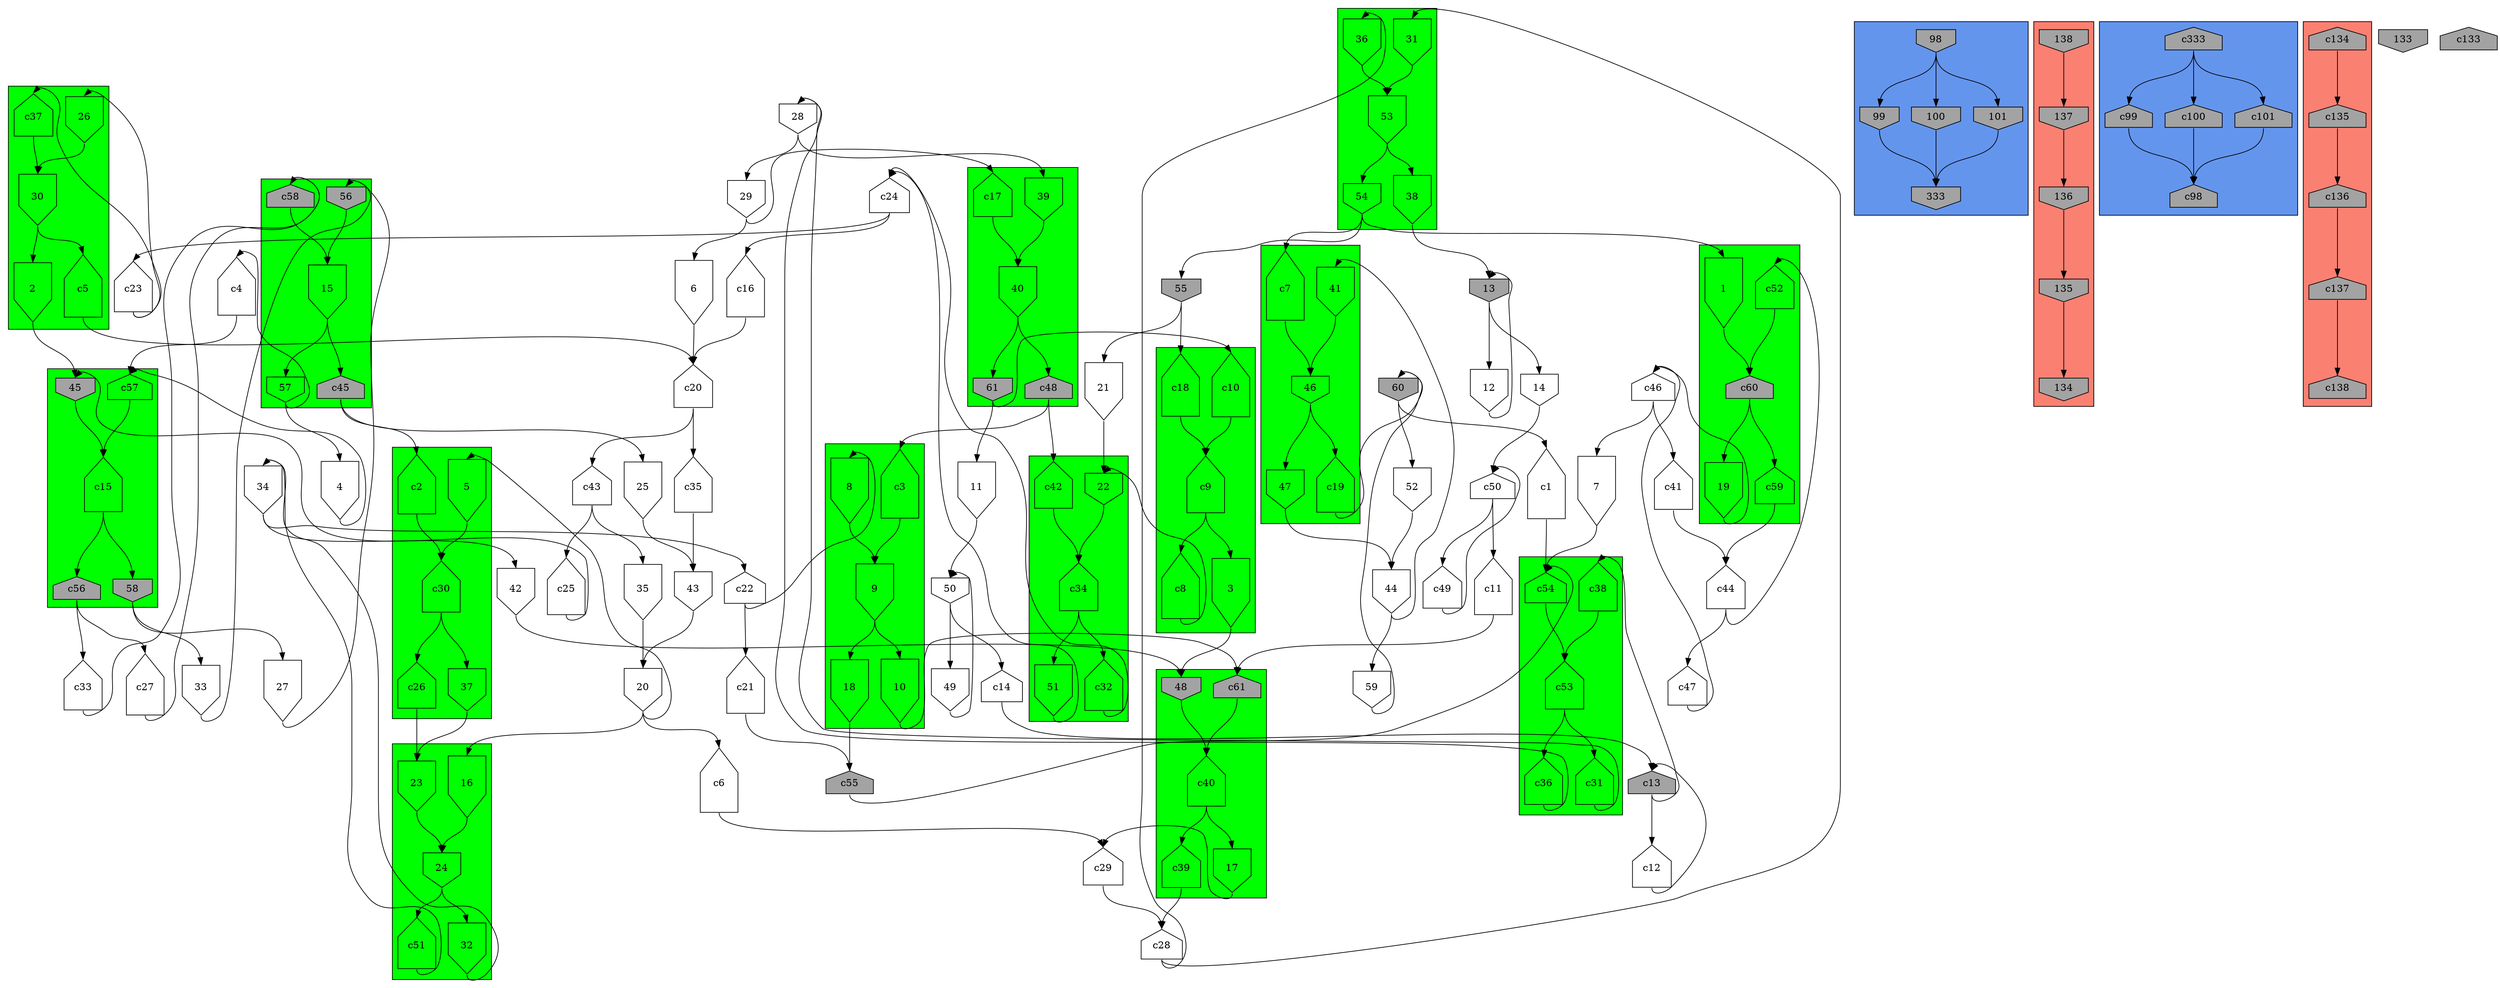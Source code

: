 digraph asm {
	size="200,200";
	node [];
	edge [headport=n,tailport=s];
	c46 [height=0.591173,shape=house];
	7 [height=1.53312,shape=invhouse];
	28 [height=0.650038,shape=invhouse];
	29 [height=0.813086,shape=invhouse];
	6 [height=1.41186,shape=invhouse];
	c20 [height=0.94851,shape=house];
	c43 [height=0.855102,shape=house];
	c25 [height=1.24779,shape=house];
	c27 [height=1.3505,shape=house];
	34 [height=1.06018,shape=invhouse];
	c22 [height=0.69074,shape=house];
	c29 [height=0.813086,shape=house];
	c28 [height=0.650038,shape=house];
	13 [height=0.5,shape=invhouse,style=filled,fillcolor=gray64];
	12 [height=0.926284,shape=invhouse];
	14 [height=0.69074,shape=invhouse];
	c50 [height=0.548662,shape=house];
	c11 [height=1.25297,shape=house];
	c49 [height=0.924005,shape=house];
	60 [height=0.5,shape=invhouse,style=filled,fillcolor=gray64];
	c1 [height=1.53571,shape=house];
	52 [height=0.962096,shape=invhouse];
	44 [height=0.960494,shape=invhouse];
	59 [height=0.806545,shape=invhouse];
	55 [height=0.5,shape=invhouse,style=filled,fillcolor=gray64];
	42 [height=1.02394,shape=invhouse];
	c24 [height=0.75701,shape=house];
	c16 [height=1.36619,shape=house];
	c23 [height=1.11484,shape=house];
	11 [height=1.25297,shape=invhouse];
	50 [height=0.548662,shape=invhouse];
	c14 [height=0.69074,shape=house];
	c13 [height=0.5,shape=house,style=filled,fillcolor=gray64];
	c12 [height=0.926284,shape=house];
	49 [height=0.924005,shape=invhouse];
	21 [height=1.26311,shape=invhouse];
	c6 [height=1.41186,shape=house];
	20 [height=0.94851,shape=invhouse];
	43 [height=0.855102,shape=invhouse];
	25 [height=1.24779,shape=invhouse];
	c35 [height=1.21925,shape=house];
	35 [height=1.21925,shape=invhouse];
	c55 [height=0.5,shape=house,style=filled,fillcolor=gray64];
	c21 [height=1.26311,shape=house];
	c4 [height=1.27962,shape=house];
	4 [height=1.27962,shape=invhouse];
	27 [height=1.3505,shape=invhouse];
	33 [height=1.09576,shape=invhouse];
	c33 [height=1.09576,shape=house];
	c41 [height=1.07945,shape=house];
	c44 [height=0.960494,shape=house];
	c47 [height=0.863528,shape=house];
subgraph cluster_R1_c52_c60_19_c59 {
	1 [height=1.53571,shape=invhouse];
	c52 [height=0.962096,shape=house];
	c60 [height=0.5,shape=house,style=filled,fillcolor=gray64];
	19 [height=1.22702,shape=invhouse];
	c59 [height=0.806545,shape=house];
	style=filled;
	fillcolor=green;
}
subgraph cluster_Rc38_c54_c53_c31_c36 {
	c38 [height=1.07512,shape=house];
	c54 [height=0.671971,shape=house];
	c53 [height=1.05544,shape=house];
	c31 [height=1.02562,shape=house];
	c36 [height=1.02562,shape=house];
	style=filled;
	fillcolor=green;
}
subgraph cluster_R45_c57_c15_c56_58 {
	45 [height=0.5,shape=invhouse,style=filled,fillcolor=gray64];
	c57 [height=0.548662,shape=house];
	c15 [height=1.20017,shape=house];
	c56 [height=0.5,shape=house,style=filled,fillcolor=gray64];
	58 [height=0.5,shape=invhouse,style=filled,fillcolor=gray64];
	style=filled;
	fillcolor=green;
}
subgraph cluster_R56_c58_15_c45_57 {
	56 [height=0.5,shape=invhouse,style=filled,fillcolor=gray64];
	c58 [height=0.5,shape=house,style=filled,fillcolor=gray64];
	15 [height=1.20017,shape=invhouse];
	c45 [height=0.5,shape=house,style=filled,fillcolor=gray64];
	57 [height=0.548662,shape=invhouse];
	style=filled;
	fillcolor=green;
}
subgraph cluster_Rc2_5_c30_c26_37 {
	c2 [height=1.30447,shape=house];
	5 [height=1.37412,shape=invhouse];
	c30 [height=1.12333,shape=house];
	c26 [height=1.0169,shape=house];
	37 [height=0.926284,shape=invhouse];
	style=filled;
	fillcolor=green;
}
subgraph cluster_R16_23_24_c51_32 {
	16 [height=1.36619,shape=invhouse];
	23 [height=1.11484,shape=invhouse];
	24 [height=0.75701,shape=invhouse];
	c51 [height=1.12894,shape=house];
	32 [height=1.12894,shape=invhouse];
	style=filled;
	fillcolor=green;
}
subgraph cluster_Rc3_8_9_10_18 {
	c3 [height=1.50842,shape=house];
	8 [height=1.44911,shape=invhouse];
	9 [height=1.24568,shape=invhouse];
	10 [height=1.40853,shape=invhouse];
	18 [height=1.37128,shape=invhouse];
	style=filled;
	fillcolor=green;
}
subgraph cluster_R48_c61_c40_17_c39 {
	48 [height=0.5,shape=invhouse,style=filled,fillcolor=gray64];
	c61 [height=0.5,shape=house,style=filled,fillcolor=gray64];
	c40 [height=1.11484,shape=house];
	17 [height=0.960494,shape=invhouse];
	c39 [height=0.938996,shape=house];
	style=filled;
	fillcolor=green;
}
subgraph cluster_R31_36_53_38_54 {
	31 [height=1.02562,shape=invhouse];
	36 [height=1.02562,shape=invhouse];
	53 [height=1.05544,shape=invhouse];
	38 [height=1.07512,shape=invhouse];
	54 [height=0.671971,shape=invhouse];
	style=filled;
	fillcolor=green;
}
subgraph cluster_Rc7_41_46_c19_47 {
	c7 [height=1.53312,shape=house];
	41 [height=1.07945,shape=invhouse];
	46 [height=0.591173,shape=invhouse];
	c19 [height=1.22702,shape=house];
	47 [height=0.863528,shape=invhouse];
	style=filled;
	fillcolor=green;
}
subgraph cluster_Rc10_c18_c9_3_c8 {
	c10 [height=1.40853,shape=house];
	c18 [height=1.37128,shape=house];
	c9 [height=1.24568,shape=house];
	3 [height=1.50842,shape=invhouse];
	c8 [height=1.44911,shape=house];
	style=filled;
	fillcolor=green;
}
subgraph cluster_R22_c42_c34_c32_51 {
	22 [height=0.69074,shape=invhouse];
	c42 [height=1.02394,shape=house];
	c34 [height=1.06018,shape=house];
	c32 [height=1.12894,shape=house];
	51 [height=1.12894,shape=invhouse];
	style=filled;
	fillcolor=green;
}
subgraph cluster_R26_c37_30_2_c5 {
	26 [height=1.0169,shape=invhouse];
	c37 [height=0.926284,shape=house];
	30 [height=1.12333,shape=invhouse];
	2 [height=1.30447,shape=invhouse];
	c5 [height=1.37412,shape=house];
	style=filled;
	fillcolor=green;
}
subgraph cluster_Rc17_39_40_c48_61 {
	c17 [height=0.960494,shape=house];
	39 [height=0.938996,shape=invhouse];
	40 [height=1.11484,shape=invhouse];
	c48 [height=0.5,shape=house,style=filled,fillcolor=gray64];
	61 [height=0.5,shape=invhouse,style=filled,fillcolor=gray64];
	style=filled;
	fillcolor=green;
}
subgraph cluster_B98_99_100_101_333 {
	98 [height=0.5,shape=invhouse,style=filled,fillcolor=gray64];
	99 [height=0.5,shape=invhouse,style=filled,fillcolor=gray64];
	100 [height=0.5,shape=invhouse,style=filled,fillcolor=gray64];
	101 [height=0.5,shape=invhouse,style=filled,fillcolor=gray64];
	333 [height=0.5,shape=invhouse,style=filled,fillcolor=gray64];
	style=filled;
	fillcolor=cornflowerblue;
}
subgraph cluster_C138_137_136_135_134 {
	138 [height=0.5,shape=invhouse,style=filled,fillcolor=gray64];
	137 [height=0.5,shape=invhouse,style=filled,fillcolor=gray64];
	136 [height=0.5,shape=invhouse,style=filled,fillcolor=gray64];
	135 [height=0.5,shape=invhouse,style=filled,fillcolor=gray64];
	134 [height=0.5,shape=invhouse,style=filled,fillcolor=gray64];
	style=filled;
	fillcolor=salmon;
}
subgraph cluster_Bc333_c99_c100_c101_c98 {
	c333 [height=0.5,shape=house,style=filled,fillcolor=gray64];
	c99 [height=0.5,shape=house,style=filled,fillcolor=gray64];
	c100 [height=0.5,shape=house,style=filled,fillcolor=gray64];
	c101 [height=0.5,shape=house,style=filled,fillcolor=gray64];
	c98 [height=0.5,shape=house,style=filled,fillcolor=gray64];
	style=filled;
	fillcolor=cornflowerblue;
}
subgraph cluster_Cc134_c135_c136_c137_c138 {
	c134 [height=0.5,shape=house,style=filled,fillcolor=gray64];
	c135 [height=0.5,shape=house,style=filled,fillcolor=gray64];
	c136 [height=0.5,shape=house,style=filled,fillcolor=gray64];
	c137 [height=0.5,shape=house,style=filled,fillcolor=gray64];
	c138 [height=0.5,shape=house,style=filled,fillcolor=gray64];
	style=filled;
	fillcolor=salmon;
}
	133 [height=0.5,shape=invhouse,style=filled,fillcolor=gray64];
	c133 [height=0.5,shape=house,style=filled,fillcolor=gray64];
	1 -> c60
	c60 -> 19
	c60 -> c59
	19 -> c46
	c46 -> 7
	c46 -> c41
	7 -> c54
	c54 -> c53
	c53 -> c31
	c53 -> c36
	c31 -> 28
	28 -> 29
	28 -> 39
	29 -> 6
	29 -> c17
	6 -> c20
	c20 -> c43
	c20 -> c35
	c43 -> c25
	c43 -> 35
	c25 -> 45
	45 -> c15
	c15 -> c56
	c15 -> 58
	c56 -> c27
	c56 -> c33
	c27 -> c58
	c58 -> 15
	15 -> c45
	15 -> 57
	c45 -> c2
	c45 -> 25
	c2 -> c30
	c30 -> c26
	c30 -> 37
	c26 -> 23
	23 -> 24
	24 -> c51
	24 -> 32
	c51 -> 34
	34 -> c22
	34 -> 42
	c22 -> 8
	c22 -> c21
	8 -> 9
	9 -> 10
	9 -> 18
	10 -> c61
	c61 -> c40
	c40 -> 17
	c40 -> c39
	17 -> c29
	c29 -> c28
	c28 -> 31
	c28 -> 36
	31 -> 53
	53 -> 38
	53 -> 54
	38 -> 13
	13 -> 12
	13 -> 14
	12 -> 13
	14 -> c50
	c50 -> c11
	c50 -> c49
	c11 -> c61
	c49 -> c50
	54 -> 1
	54 -> c7
	54 -> 55
	c7 -> 46
	46 -> c19
	46 -> 47
	c19 -> 60
	60 -> c1
	60 -> 52
	c1 -> c54
	52 -> 44
	44 -> 41
	44 -> 59
	41 -> 46
	59 -> 60
	47 -> 44
	55 -> c18
	55 -> 21
	c18 -> c9
	c9 -> 3
	c9 -> c8
	3 -> 48
	48 -> c40
	42 -> 48
	c8 -> 22
	22 -> c34
	c34 -> c32
	c34 -> 51
	c32 -> c24
	c24 -> c16
	c24 -> c23
	c16 -> c20
	c23 -> c37
	c23 -> 26
	c37 -> 30
	30 -> 2
	30 -> c5
	2 -> 45
	c5 -> c20
	26 -> 30
	51 -> c24
	c42 -> c34
	c48 -> c3
	c48 -> c42
	c3 -> 9
	40 -> c48
	40 -> 61
	61 -> c10
	61 -> 11
	c10 -> c9
	11 -> 50
	50 -> c14
	50 -> 49
	c14 -> c13
	c13 -> c12
	c13 -> c38
	c12 -> c13
	c38 -> c53
	49 -> 50
	c17 -> 40
	39 -> 40
	21 -> 22
	36 -> 53
	c39 -> c28
	c6 -> c29
	20 -> 5
	20 -> c6
	20 -> 16
	5 -> c30
	16 -> 24
	43 -> 20
	25 -> 43
	c35 -> 43
	35 -> 20
	18 -> c55
	c55 -> c54
	c21 -> c55
	32 -> 34
	37 -> 23
	57 -> c4
	57 -> 4
	c4 -> c57
	c57 -> c15
	4 -> c57
	56 -> 15
	27 -> 56
	58 -> 27
	58 -> 33
	33 -> 56
	c33 -> c58
	c36 -> 28
	c41 -> c44
	c44 -> c52
	c44 -> c47
	c52 -> c60
	c47 -> c46
	c59 -> c44
	98 -> 99
	98 -> 100
	98 -> 101
	99 -> 333
	100 -> 333
	101 -> 333
	138 -> 137
	137 -> 136
	136 -> 135
	135 -> 134
	c333 -> c99
	c333 -> c100
	c333 -> c101
	c99 -> c98
	c100 -> c98
	c101 -> c98
	c134 -> c135
	c135 -> c136
	c136 -> c137
	c137 -> c138
}